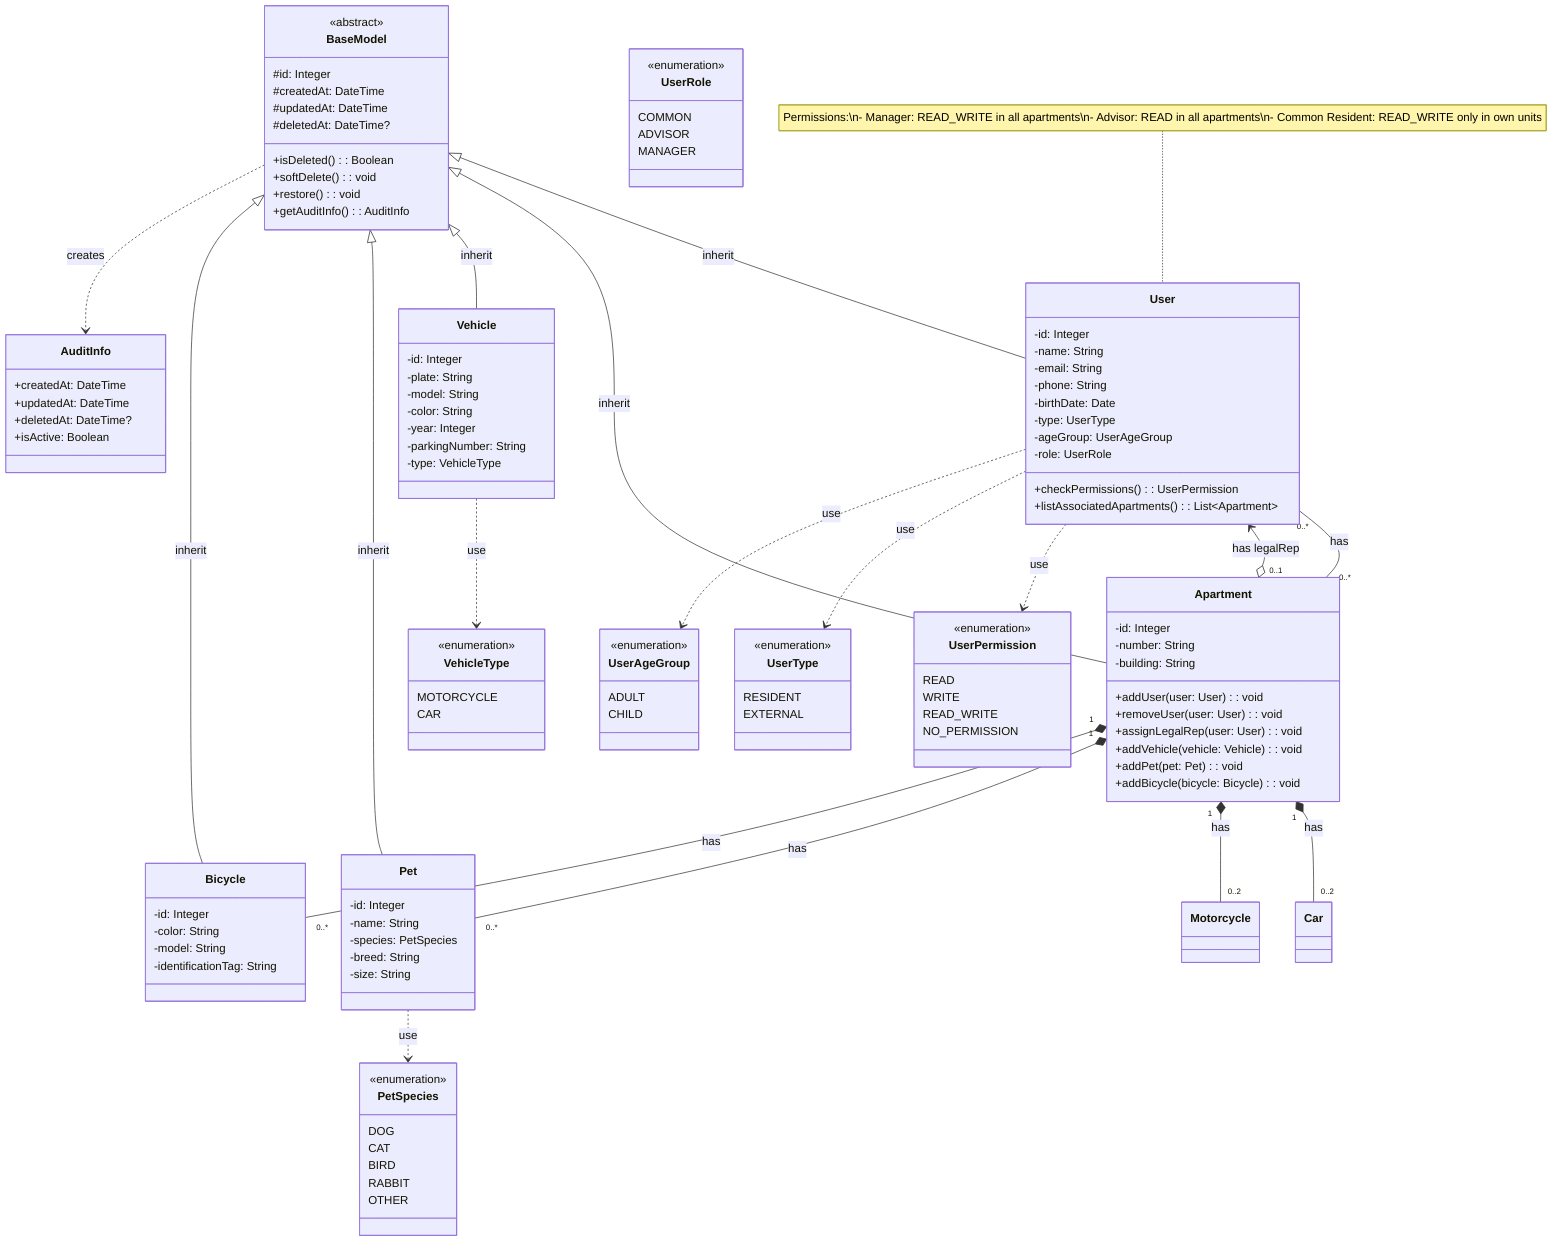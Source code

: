 classDiagram
    class BaseModel {
        <<abstract>>
        #id: Integer
        #createdAt: DateTime
        #updatedAt: DateTime
        #deletedAt: DateTime?
        +isDeleted(): Boolean
        +softDelete(): void
        +restore(): void
        +getAuditInfo(): AuditInfo
    }

    class AuditInfo {
        +createdAt: DateTime
        +updatedAt: DateTime
        +deletedAt: DateTime?
        +isActive: Boolean
    }    

    class User {
        -id: Integer
        -name: String
        -email: String
        -phone: String
        -birthDate: Date
        -type: UserType
        -ageGroup: UserAgeGroup
        -role: UserRole
        +checkPermissions(): UserPermission
        +listAssociatedApartments(): List~Apartment~
    }

    class Apartment {
        -id: Integer
        -number: String
        -building: String
        +addUser(user: User): void
        +removeUser(user: User): void
        +assignLegalRep(user: User): void
        +addVehicle(vehicle: Vehicle): void
        +addPet(pet: Pet): void
        +addBicycle(bicycle: Bicycle): void
    }

    class Vehicle {
        -id: Integer
        -plate: String
        -model: String
        -color: String
        -year: Integer
        -parkingNumber: String
        -type: VehicleType
    }


    class VehicleType {
        <<enumeration>>
        MOTORCYCLE
        CAR
    }     


    class Pet {
        -id: Integer
        -name: String
        -species: PetSpecies
        -breed: String
        -size: String
    }

    class Bicycle {
        -id: Integer
        -color: String
        -model: String
        -identificationTag: String
    }

    class UserPermission {
        <<enumeration>>
        READ
        WRITE
        READ_WRITE
        NO_PERMISSION
    }

    class UserType {
        <<enumeration>>
        RESIDENT
        EXTERNAL
    }

    class UserAgeGroup {
        <<enumeration>>
        ADULT
        CHILD
    }

    class UserRole {
        <<enumeration>>
        COMMON
        ADVISOR
        MANAGER
    }    

    class PetSpecies {
        <<enumeration>>
        DOG
        CAT
        BIRD
        RABBIT
        OTHER
    }       

    %% Relations
    BaseModel <|-- User : inherit
    BaseModel <|-- Apartment : inherit
    BaseModel <|-- Vehicle : inherit
    BaseModel <|-- Pet : inherit
    BaseModel <|-- Bicycle : inherit

    User "0..*" -- "0..*" Apartment : has
    User <--o "0..1" Apartment : has legalRep
    
    Apartment "1" *-- "0..2" Car : has
    Apartment "1" *-- "0..2" Motorcycle : has
    Apartment "1" *-- "0..*" Pet : has
    Apartment "1" *-- "0..*" Bicycle : has

    BaseModel ..> AuditInfo : creates

    User ..> UserPermission : use
    User ..> UserType : use
    User ..> UserAgeGroup : use

    Pet ..> PetSpecies : use

    Vehicle ..> VehicleType : use

    %% Notes about permissions
    note for User "Permissions:\n- Manager: READ_WRITE in all apartments\n- Advisor: READ in all apartments\n- Common Resident: READ_WRITE only in own units"